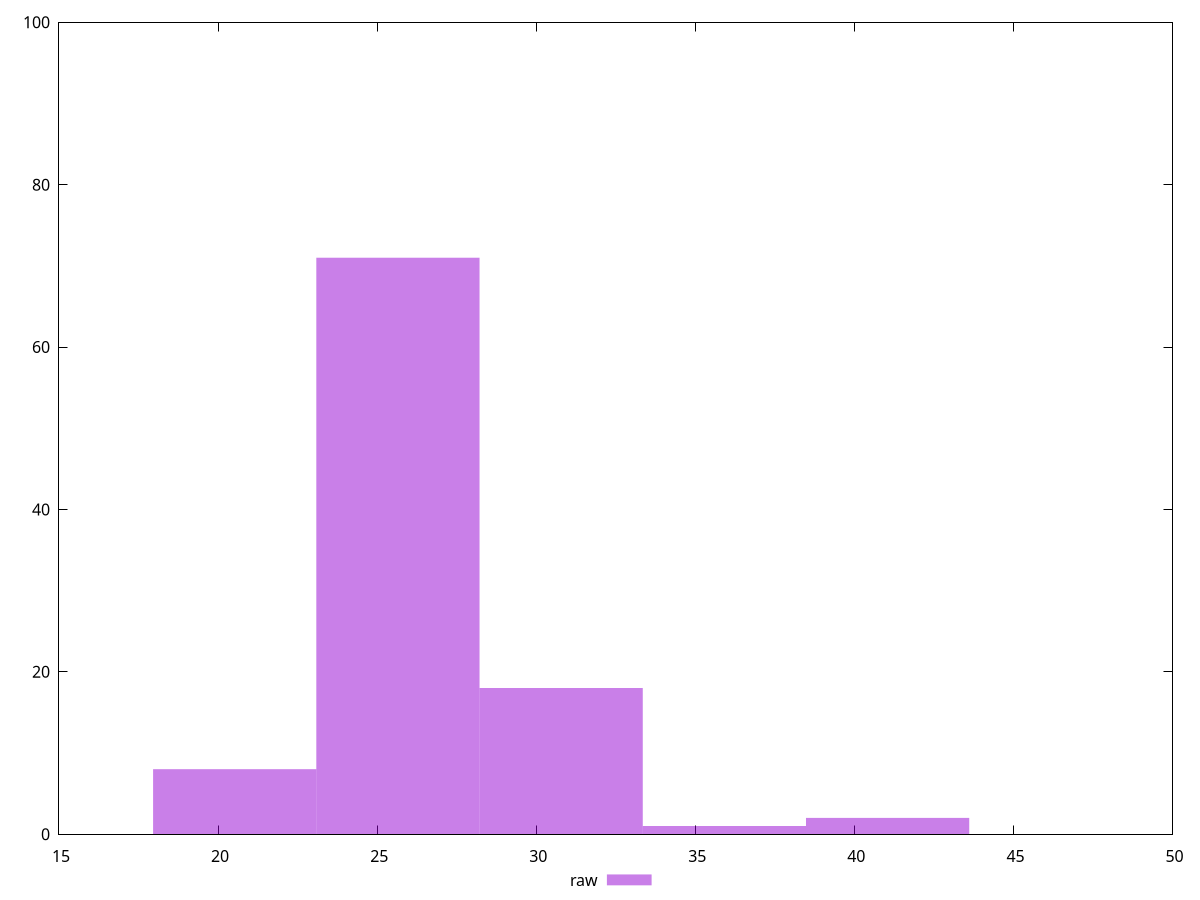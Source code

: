 reset
set terminal svg size 640, 490 enhanced background rgb 'white'
set output "reprap/max-potential-fid/samples/pages+cached+noexternal+nofonts+nosvg+noimg/raw/histogram.svg"

$raw <<EOF
25.65335889788408 71
20.522687118307264 8
30.784030677460898 18
35.91470245703771 1
41.04537423661453 2
EOF

set key outside below
set boxwidth 5.130671779576816
set yrange [0:100]
set style fill transparent solid 0.5 noborder

plot \
  $raw title "raw" with boxes, \


reset